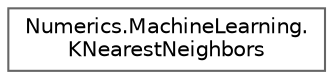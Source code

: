 digraph "Graphical Class Hierarchy"
{
 // LATEX_PDF_SIZE
  bgcolor="transparent";
  edge [fontname=Helvetica,fontsize=10,labelfontname=Helvetica,labelfontsize=10];
  node [fontname=Helvetica,fontsize=10,shape=box,height=0.2,width=0.4];
  rankdir="LR";
  Node0 [id="Node000000",label="Numerics.MachineLearning.\lKNearestNeighbors",height=0.2,width=0.4,color="grey40", fillcolor="white", style="filled",URL="$class_numerics_1_1_machine_learning_1_1_k_nearest_neighbors.html",tooltip="The k-Nearest Neighbors (k-NN) algorithm."];
}
